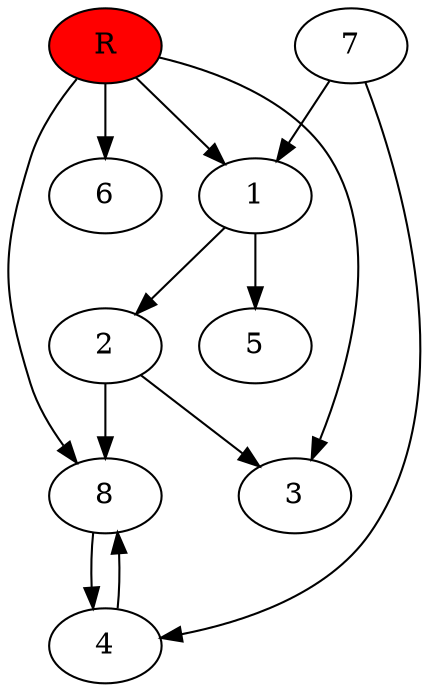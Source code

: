 digraph prb30779 {
	1
	2
	3
	4
	5
	6
	7
	8
	R [fillcolor="#ff0000" style=filled]
	1 -> 2
	1 -> 5
	2 -> 3
	2 -> 8
	4 -> 8
	7 -> 1
	7 -> 4
	8 -> 4
	R -> 1
	R -> 3
	R -> 6
	R -> 8
}
